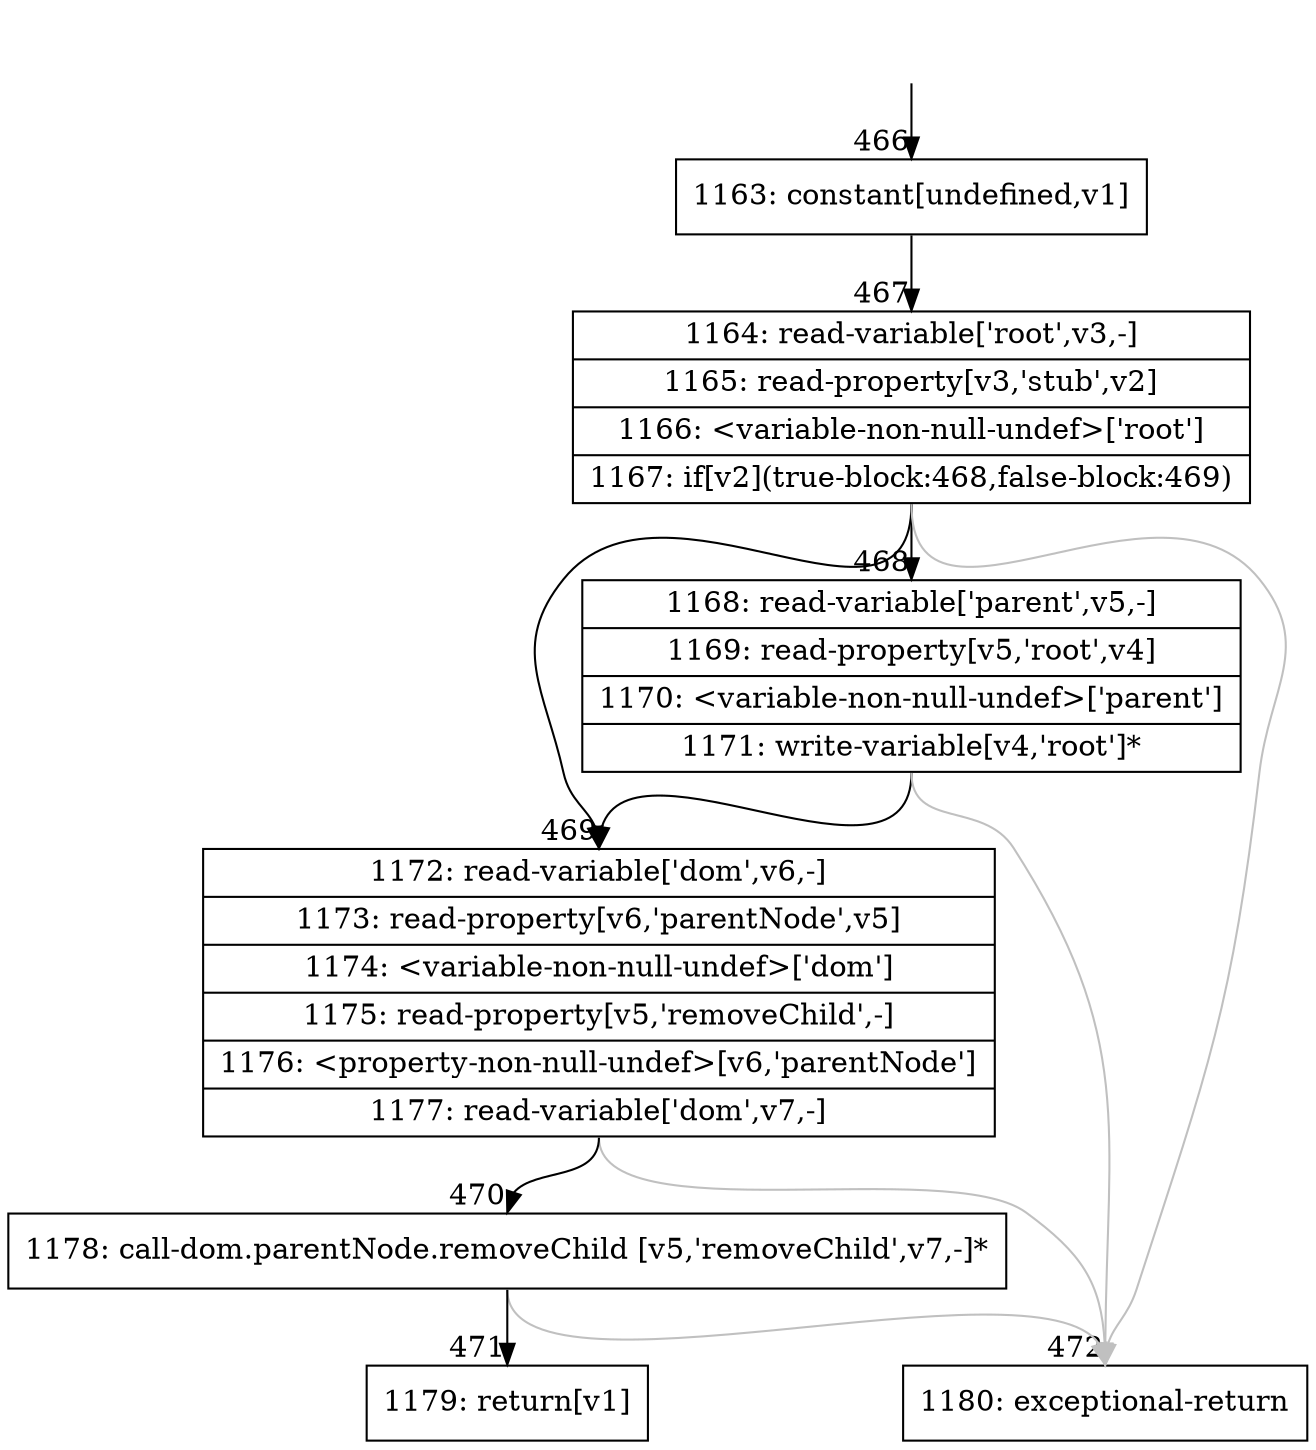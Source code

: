 digraph {
rankdir="TD"
BB_entry44[shape=none,label=""];
BB_entry44 -> BB466 [tailport=s, headport=n, headlabel="    466"]
BB466 [shape=record label="{1163: constant[undefined,v1]}" ] 
BB466 -> BB467 [tailport=s, headport=n, headlabel="      467"]
BB467 [shape=record label="{1164: read-variable['root',v3,-]|1165: read-property[v3,'stub',v2]|1166: \<variable-non-null-undef\>['root']|1167: if[v2](true-block:468,false-block:469)}" ] 
BB467 -> BB468 [tailport=s, headport=n, headlabel="      468"]
BB467 -> BB469 [tailport=s, headport=n, headlabel="      469"]
BB467 -> BB472 [tailport=s, headport=n, color=gray, headlabel="      472"]
BB468 [shape=record label="{1168: read-variable['parent',v5,-]|1169: read-property[v5,'root',v4]|1170: \<variable-non-null-undef\>['parent']|1171: write-variable[v4,'root']*}" ] 
BB468 -> BB469 [tailport=s, headport=n]
BB468 -> BB472 [tailport=s, headport=n, color=gray]
BB469 [shape=record label="{1172: read-variable['dom',v6,-]|1173: read-property[v6,'parentNode',v5]|1174: \<variable-non-null-undef\>['dom']|1175: read-property[v5,'removeChild',-]|1176: \<property-non-null-undef\>[v6,'parentNode']|1177: read-variable['dom',v7,-]}" ] 
BB469 -> BB470 [tailport=s, headport=n, headlabel="      470"]
BB469 -> BB472 [tailport=s, headport=n, color=gray]
BB470 [shape=record label="{1178: call-dom.parentNode.removeChild [v5,'removeChild',v7,-]*}" ] 
BB470 -> BB471 [tailport=s, headport=n, headlabel="      471"]
BB470 -> BB472 [tailport=s, headport=n, color=gray]
BB471 [shape=record label="{1179: return[v1]}" ] 
BB472 [shape=record label="{1180: exceptional-return}" ] 
//#$~ 455
}
